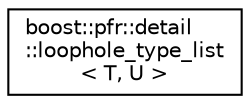 digraph "Graphical Class Hierarchy"
{
  edge [fontname="Helvetica",fontsize="10",labelfontname="Helvetica",labelfontsize="10"];
  node [fontname="Helvetica",fontsize="10",shape=record];
  rankdir="LR";
  Node0 [label="boost::pfr::detail\l::loophole_type_list\l\< T, U \>",height=0.2,width=0.4,color="black", fillcolor="white", style="filled",URL="$structboost_1_1pfr_1_1detail_1_1loophole__type__list.html"];
}
